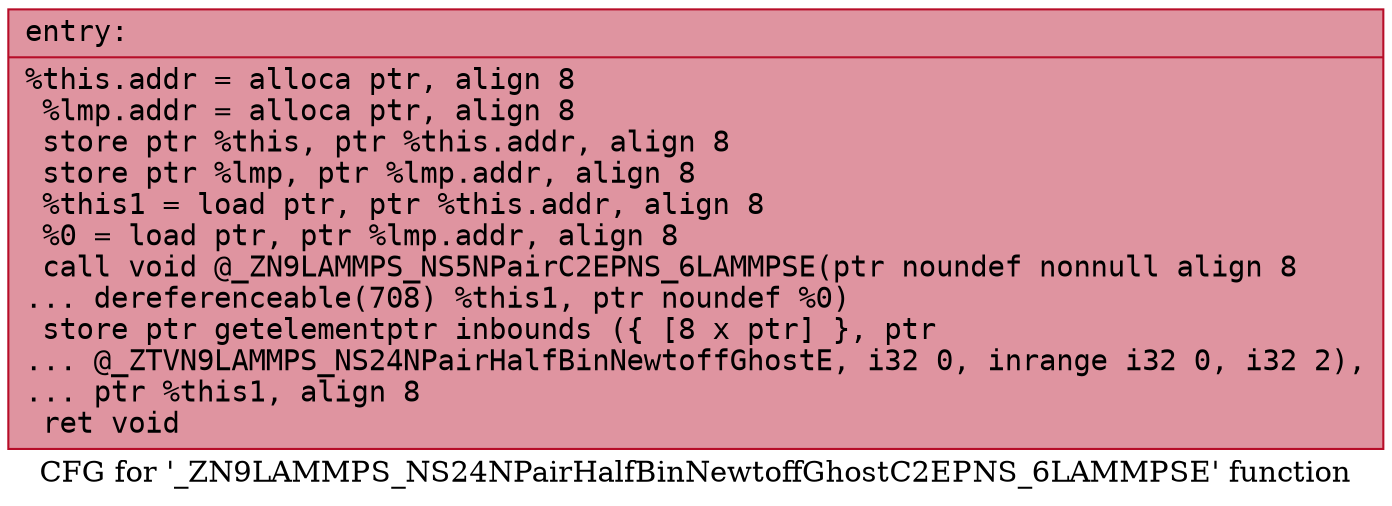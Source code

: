 digraph "CFG for '_ZN9LAMMPS_NS24NPairHalfBinNewtoffGhostC2EPNS_6LAMMPSE' function" {
	label="CFG for '_ZN9LAMMPS_NS24NPairHalfBinNewtoffGhostC2EPNS_6LAMMPSE' function";

	Node0x55c92456d6c0 [shape=record,color="#b70d28ff", style=filled, fillcolor="#b70d2870" fontname="Courier",label="{entry:\l|  %this.addr = alloca ptr, align 8\l  %lmp.addr = alloca ptr, align 8\l  store ptr %this, ptr %this.addr, align 8\l  store ptr %lmp, ptr %lmp.addr, align 8\l  %this1 = load ptr, ptr %this.addr, align 8\l  %0 = load ptr, ptr %lmp.addr, align 8\l  call void @_ZN9LAMMPS_NS5NPairC2EPNS_6LAMMPSE(ptr noundef nonnull align 8\l... dereferenceable(708) %this1, ptr noundef %0)\l  store ptr getelementptr inbounds (\{ [8 x ptr] \}, ptr\l... @_ZTVN9LAMMPS_NS24NPairHalfBinNewtoffGhostE, i32 0, inrange i32 0, i32 2),\l... ptr %this1, align 8\l  ret void\l}"];
}
